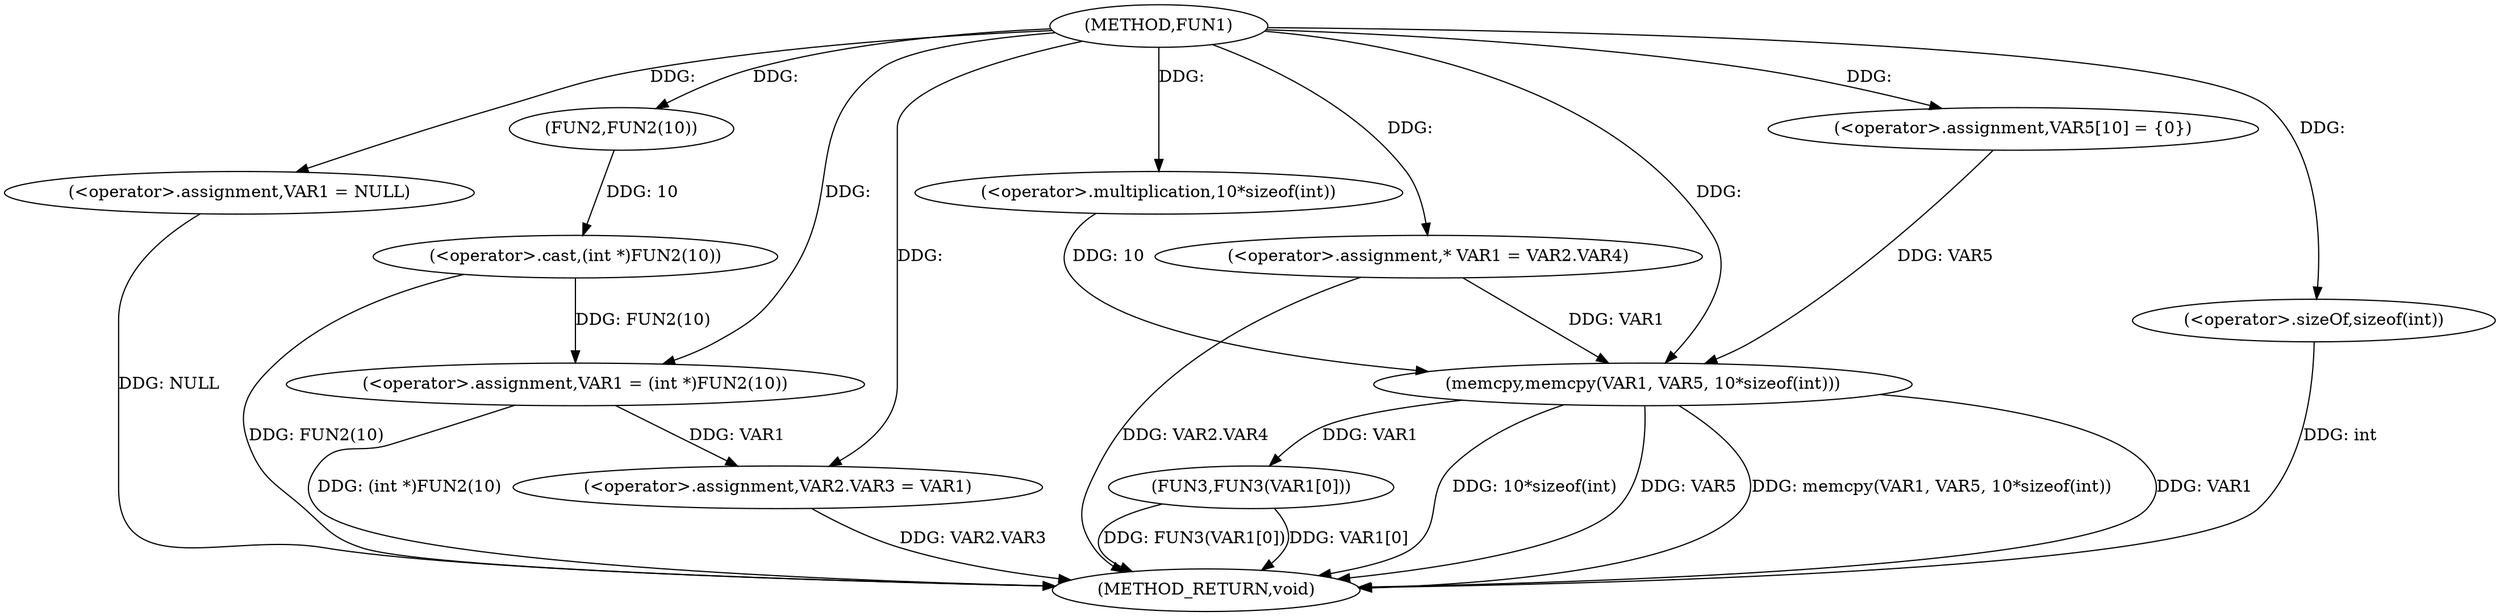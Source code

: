 digraph FUN1 {  
"1000100" [label = "(METHOD,FUN1)" ]
"1000140" [label = "(METHOD_RETURN,void)" ]
"1000104" [label = "(<operator>.assignment,VAR1 = NULL)" ]
"1000107" [label = "(<operator>.assignment,VAR1 = (int *)FUN2(10))" ]
"1000109" [label = "(<operator>.cast,(int *)FUN2(10))" ]
"1000111" [label = "(FUN2,FUN2(10))" ]
"1000113" [label = "(<operator>.assignment,VAR2.VAR3 = VAR1)" ]
"1000120" [label = "(<operator>.assignment,* VAR1 = VAR2.VAR4)" ]
"1000127" [label = "(<operator>.assignment,VAR5[10] = {0})" ]
"1000129" [label = "(memcpy,memcpy(VAR1, VAR5, 10*sizeof(int)))" ]
"1000132" [label = "(<operator>.multiplication,10*sizeof(int))" ]
"1000134" [label = "(<operator>.sizeOf,sizeof(int))" ]
"1000136" [label = "(FUN3,FUN3(VAR1[0]))" ]
  "1000129" -> "1000140"  [ label = "DDG: VAR1"] 
  "1000113" -> "1000140"  [ label = "DDG: VAR2.VAR3"] 
  "1000129" -> "1000140"  [ label = "DDG: 10*sizeof(int)"] 
  "1000109" -> "1000140"  [ label = "DDG: FUN2(10)"] 
  "1000129" -> "1000140"  [ label = "DDG: VAR5"] 
  "1000129" -> "1000140"  [ label = "DDG: memcpy(VAR1, VAR5, 10*sizeof(int))"] 
  "1000134" -> "1000140"  [ label = "DDG: int"] 
  "1000136" -> "1000140"  [ label = "DDG: FUN3(VAR1[0])"] 
  "1000120" -> "1000140"  [ label = "DDG: VAR2.VAR4"] 
  "1000136" -> "1000140"  [ label = "DDG: VAR1[0]"] 
  "1000104" -> "1000140"  [ label = "DDG: NULL"] 
  "1000107" -> "1000140"  [ label = "DDG: (int *)FUN2(10)"] 
  "1000100" -> "1000104"  [ label = "DDG: "] 
  "1000109" -> "1000107"  [ label = "DDG: FUN2(10)"] 
  "1000100" -> "1000107"  [ label = "DDG: "] 
  "1000111" -> "1000109"  [ label = "DDG: 10"] 
  "1000100" -> "1000111"  [ label = "DDG: "] 
  "1000107" -> "1000113"  [ label = "DDG: VAR1"] 
  "1000100" -> "1000113"  [ label = "DDG: "] 
  "1000100" -> "1000120"  [ label = "DDG: "] 
  "1000100" -> "1000127"  [ label = "DDG: "] 
  "1000120" -> "1000129"  [ label = "DDG: VAR1"] 
  "1000100" -> "1000129"  [ label = "DDG: "] 
  "1000127" -> "1000129"  [ label = "DDG: VAR5"] 
  "1000132" -> "1000129"  [ label = "DDG: 10"] 
  "1000100" -> "1000132"  [ label = "DDG: "] 
  "1000100" -> "1000134"  [ label = "DDG: "] 
  "1000129" -> "1000136"  [ label = "DDG: VAR1"] 
}
